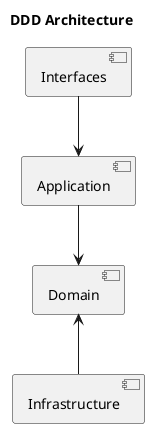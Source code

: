 @startuml
title "DDD Architecture"

[Interfaces] -down-> [Application]
[Application] -down-> [Domain]
[Infrastructure] -up-> [Domain]
@enduml